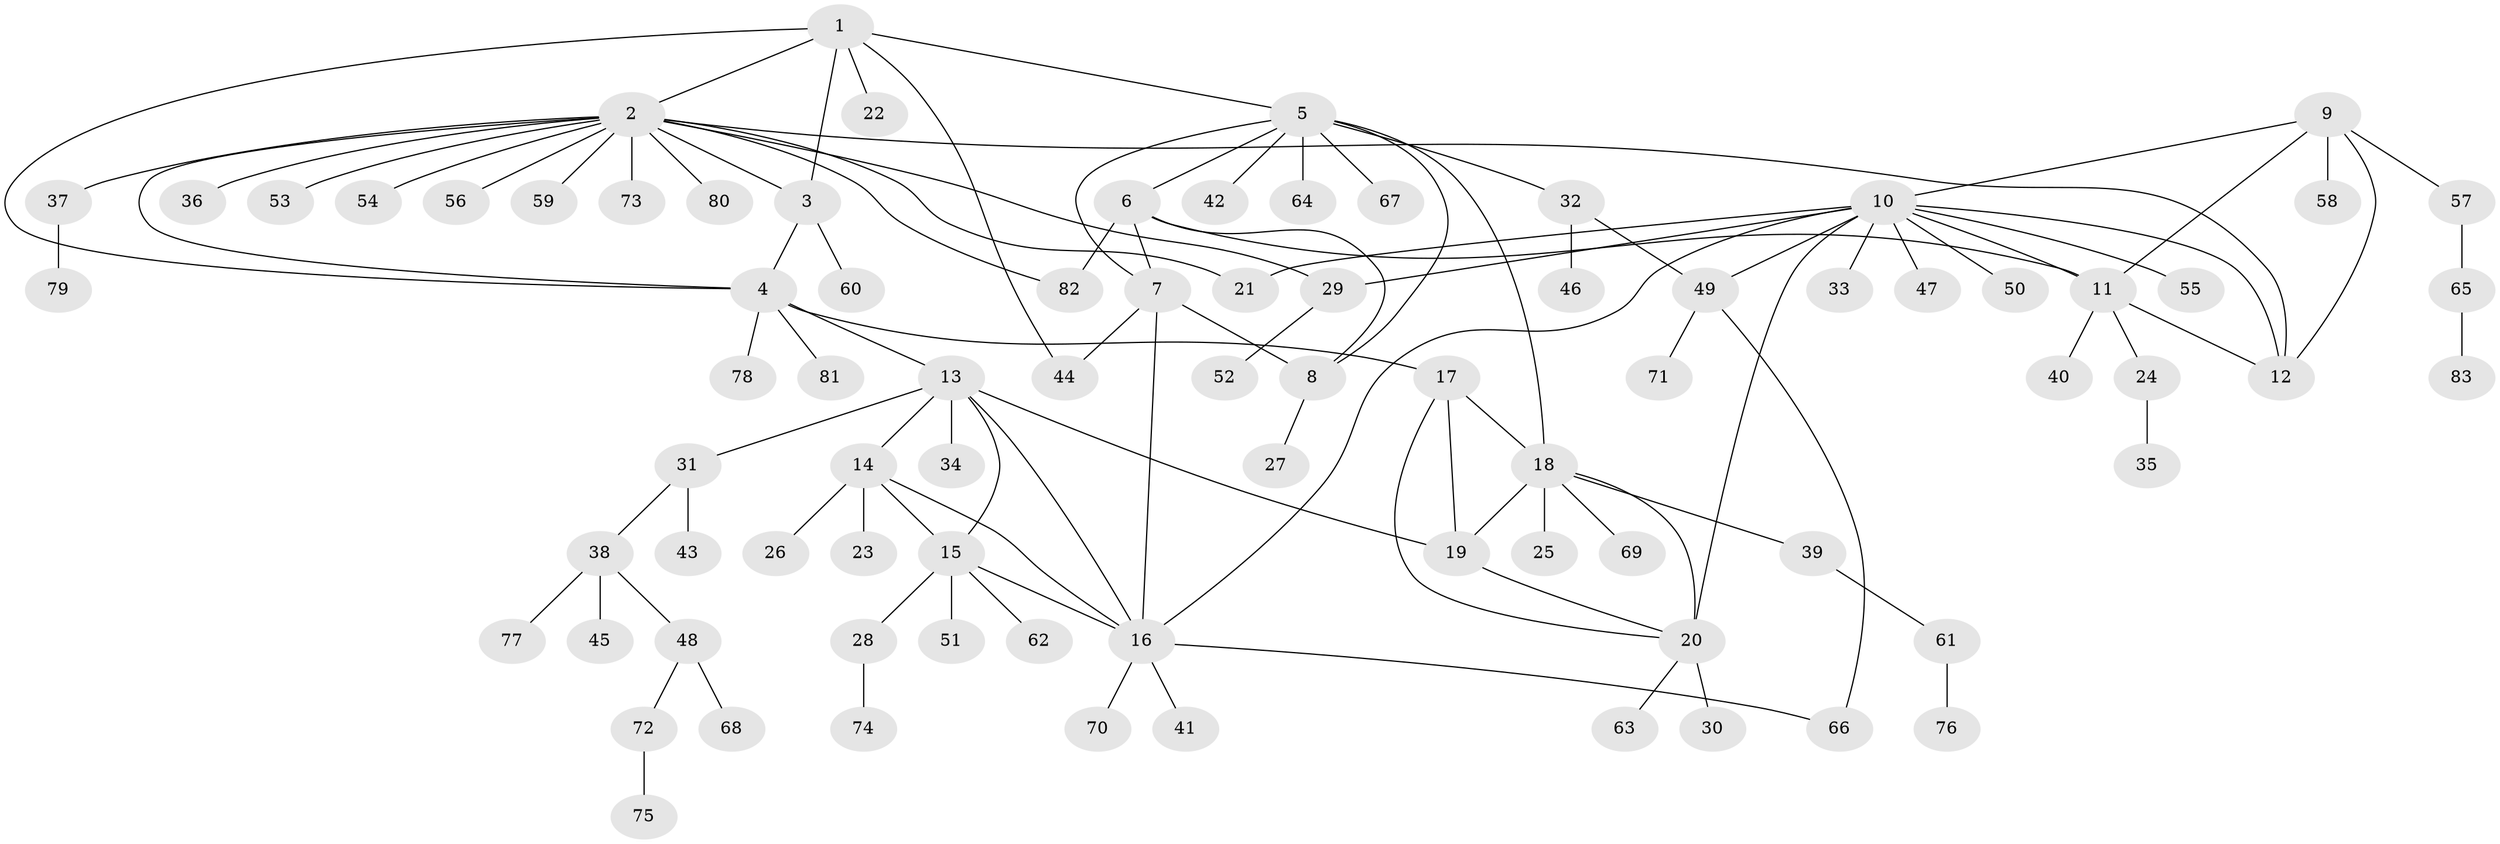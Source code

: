 // coarse degree distribution, {5: 0.04081632653061224, 8: 0.04081632653061224, 4: 0.02040816326530612, 6: 0.02040816326530612, 9: 0.02040816326530612, 3: 0.02040816326530612, 1: 0.7551020408163265, 2: 0.04081632653061224, 12: 0.02040816326530612, 15: 0.02040816326530612}
// Generated by graph-tools (version 1.1) at 2025/58/03/04/25 21:58:26]
// undirected, 83 vertices, 109 edges
graph export_dot {
graph [start="1"]
  node [color=gray90,style=filled];
  1;
  2;
  3;
  4;
  5;
  6;
  7;
  8;
  9;
  10;
  11;
  12;
  13;
  14;
  15;
  16;
  17;
  18;
  19;
  20;
  21;
  22;
  23;
  24;
  25;
  26;
  27;
  28;
  29;
  30;
  31;
  32;
  33;
  34;
  35;
  36;
  37;
  38;
  39;
  40;
  41;
  42;
  43;
  44;
  45;
  46;
  47;
  48;
  49;
  50;
  51;
  52;
  53;
  54;
  55;
  56;
  57;
  58;
  59;
  60;
  61;
  62;
  63;
  64;
  65;
  66;
  67;
  68;
  69;
  70;
  71;
  72;
  73;
  74;
  75;
  76;
  77;
  78;
  79;
  80;
  81;
  82;
  83;
  1 -- 2;
  1 -- 3;
  1 -- 4;
  1 -- 5;
  1 -- 22;
  1 -- 44;
  2 -- 3;
  2 -- 4;
  2 -- 12;
  2 -- 21;
  2 -- 29;
  2 -- 36;
  2 -- 37;
  2 -- 53;
  2 -- 54;
  2 -- 56;
  2 -- 59;
  2 -- 73;
  2 -- 80;
  2 -- 82;
  3 -- 4;
  3 -- 60;
  4 -- 13;
  4 -- 17;
  4 -- 78;
  4 -- 81;
  5 -- 6;
  5 -- 7;
  5 -- 8;
  5 -- 18;
  5 -- 32;
  5 -- 42;
  5 -- 64;
  5 -- 67;
  6 -- 7;
  6 -- 8;
  6 -- 11;
  6 -- 82;
  7 -- 8;
  7 -- 16;
  7 -- 44;
  8 -- 27;
  9 -- 10;
  9 -- 11;
  9 -- 12;
  9 -- 57;
  9 -- 58;
  10 -- 11;
  10 -- 12;
  10 -- 16;
  10 -- 20;
  10 -- 21;
  10 -- 29;
  10 -- 33;
  10 -- 47;
  10 -- 49;
  10 -- 50;
  10 -- 55;
  11 -- 12;
  11 -- 24;
  11 -- 40;
  13 -- 14;
  13 -- 15;
  13 -- 16;
  13 -- 19;
  13 -- 31;
  13 -- 34;
  14 -- 15;
  14 -- 16;
  14 -- 23;
  14 -- 26;
  15 -- 16;
  15 -- 28;
  15 -- 51;
  15 -- 62;
  16 -- 41;
  16 -- 66;
  16 -- 70;
  17 -- 18;
  17 -- 19;
  17 -- 20;
  18 -- 19;
  18 -- 20;
  18 -- 25;
  18 -- 39;
  18 -- 69;
  19 -- 20;
  20 -- 30;
  20 -- 63;
  24 -- 35;
  28 -- 74;
  29 -- 52;
  31 -- 38;
  31 -- 43;
  32 -- 46;
  32 -- 49;
  37 -- 79;
  38 -- 45;
  38 -- 48;
  38 -- 77;
  39 -- 61;
  48 -- 68;
  48 -- 72;
  49 -- 66;
  49 -- 71;
  57 -- 65;
  61 -- 76;
  65 -- 83;
  72 -- 75;
}
